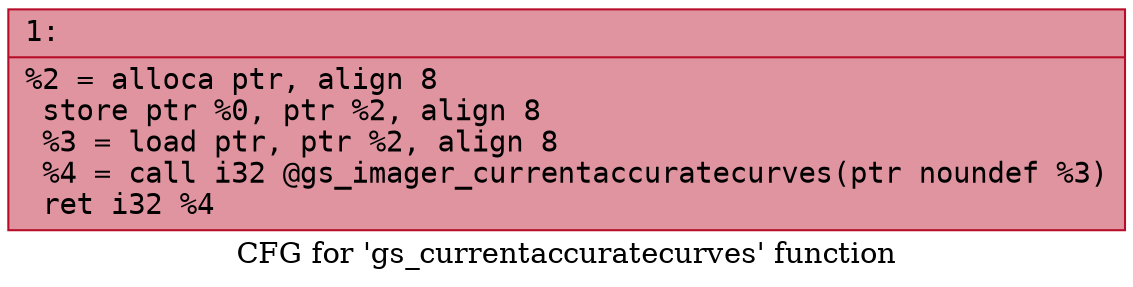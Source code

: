 digraph "CFG for 'gs_currentaccuratecurves' function" {
	label="CFG for 'gs_currentaccuratecurves' function";

	Node0x600003b1bb60 [shape=record,color="#b70d28ff", style=filled, fillcolor="#b70d2870" fontname="Courier",label="{1:\l|  %2 = alloca ptr, align 8\l  store ptr %0, ptr %2, align 8\l  %3 = load ptr, ptr %2, align 8\l  %4 = call i32 @gs_imager_currentaccuratecurves(ptr noundef %3)\l  ret i32 %4\l}"];
}
